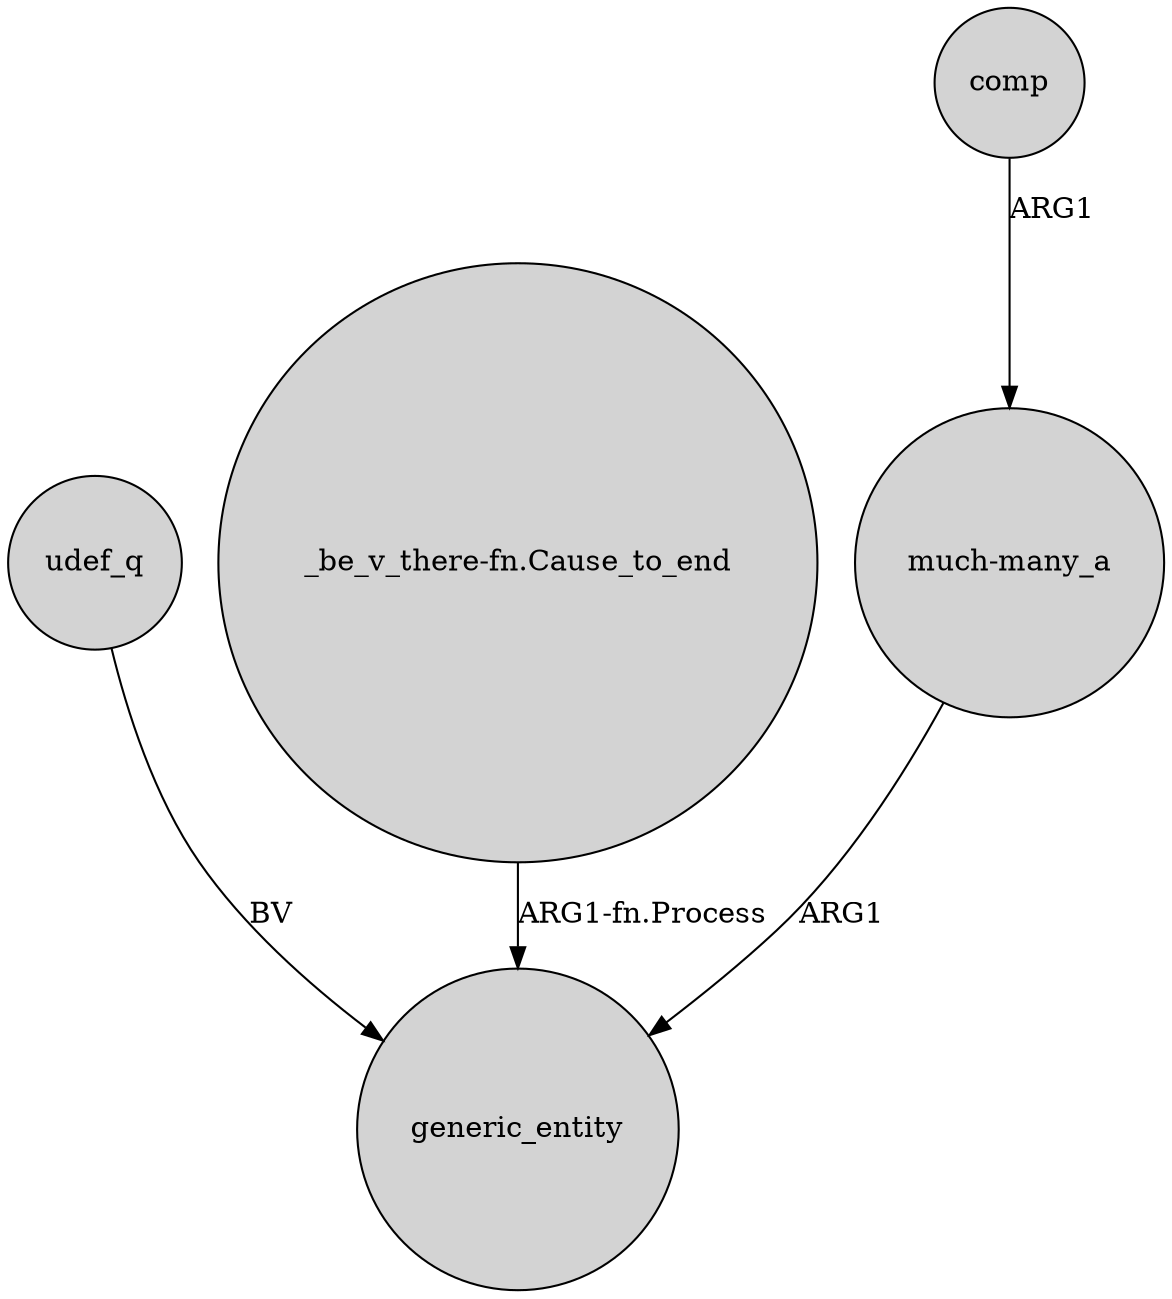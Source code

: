 digraph {
	node [shape=circle style=filled]
	udef_q -> generic_entity [label=BV]
	"_be_v_there-fn.Cause_to_end" -> generic_entity [label="ARG1-fn.Process"]
	"much-many_a" -> generic_entity [label=ARG1]
	comp -> "much-many_a" [label=ARG1]
}
